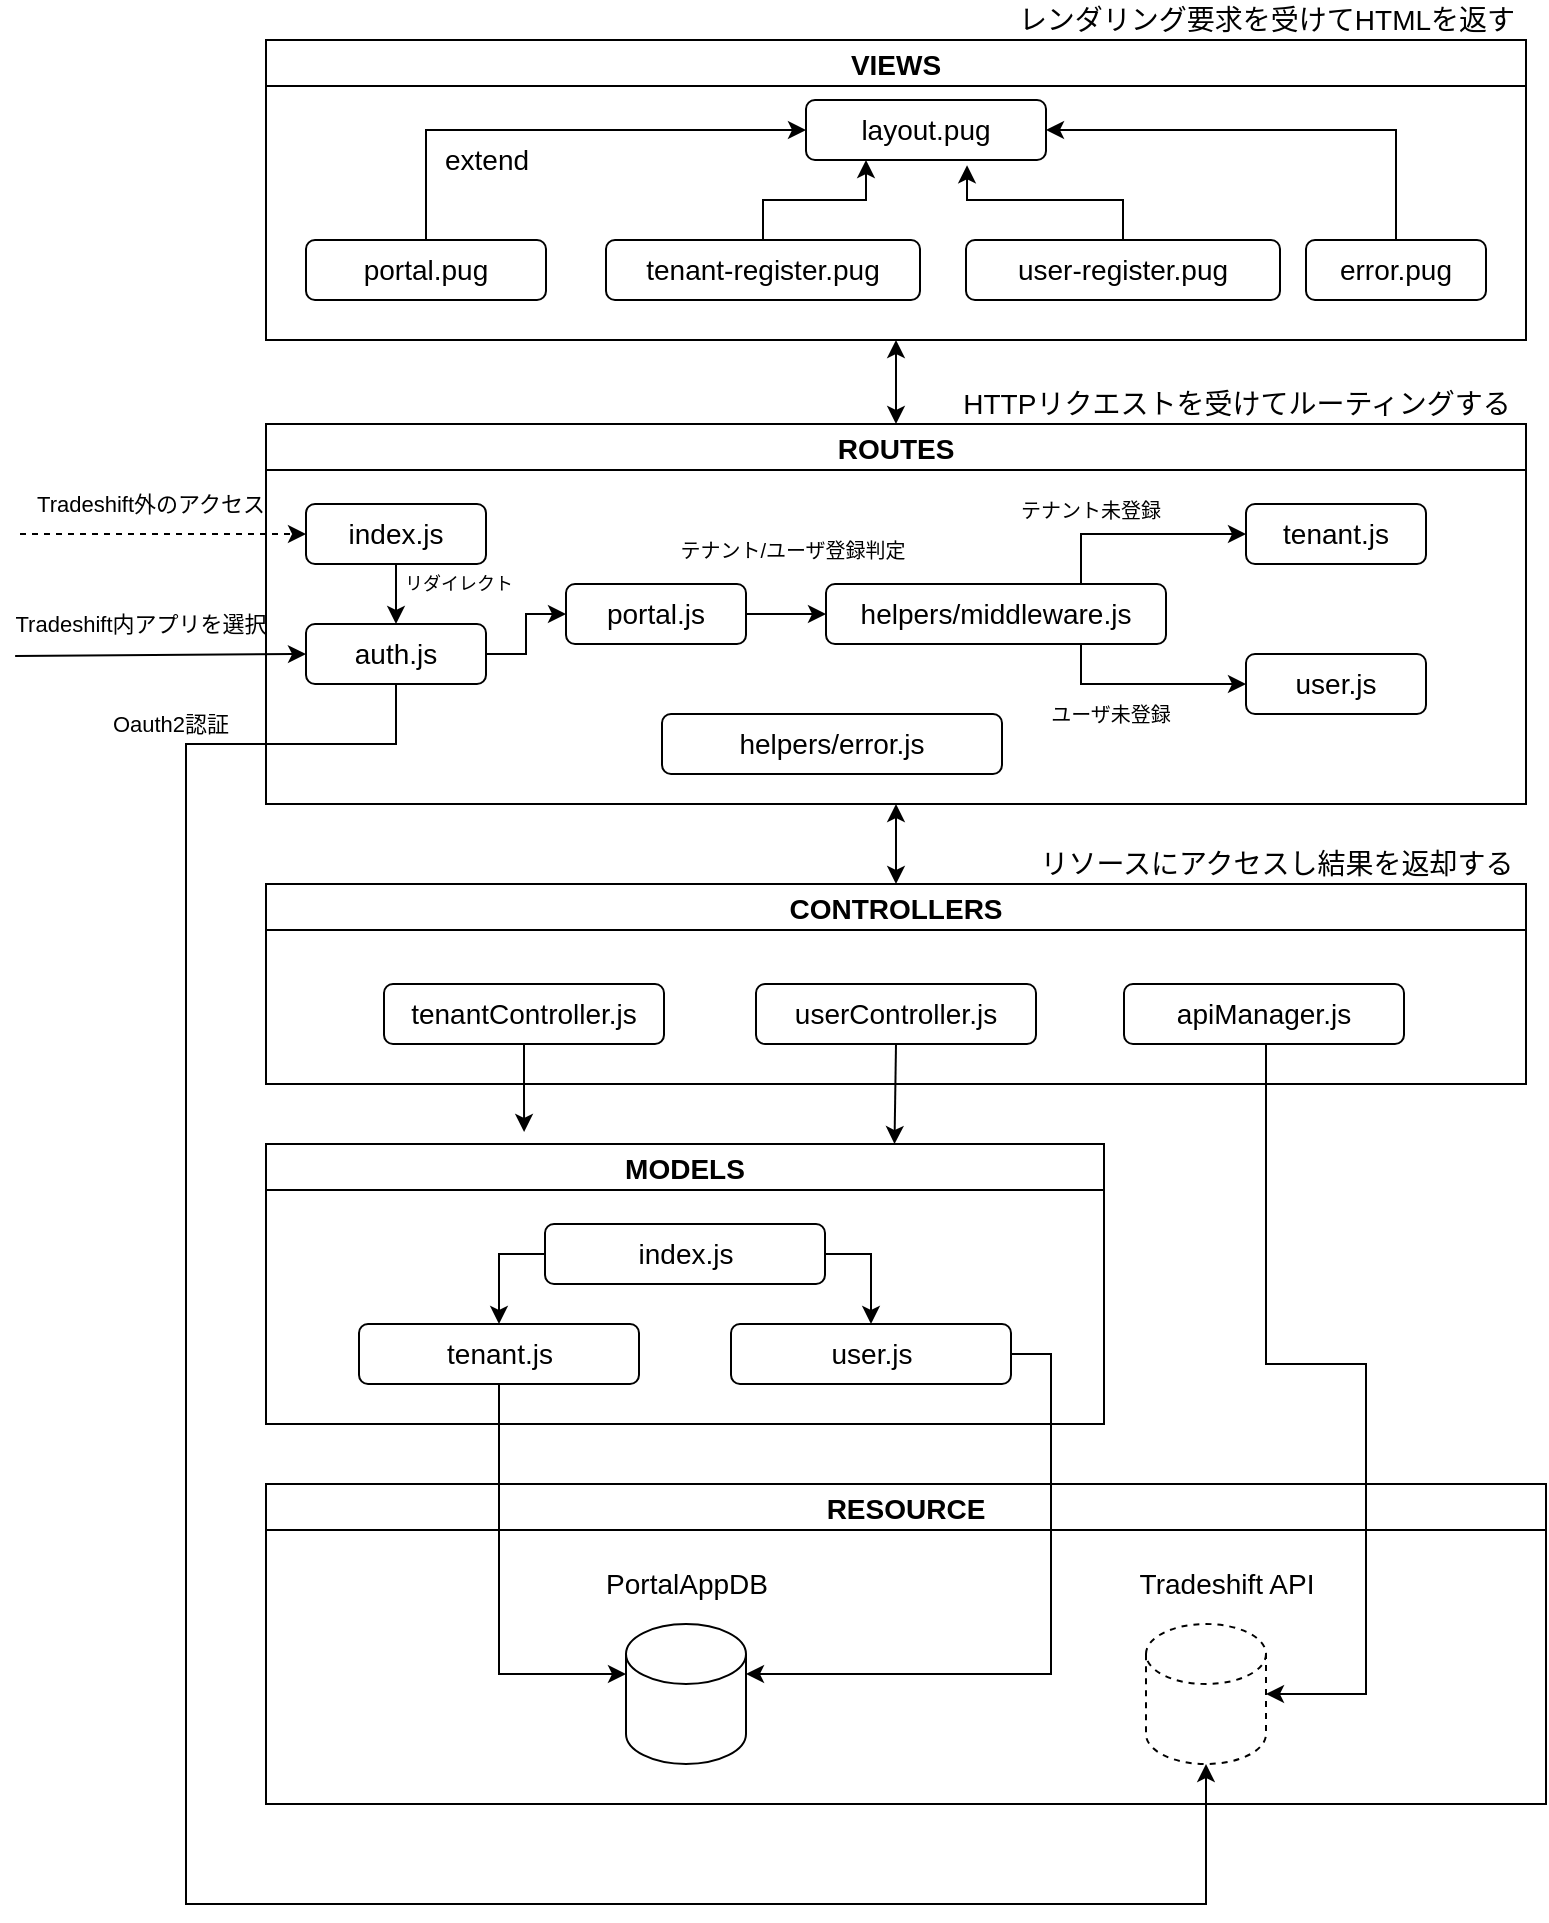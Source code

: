 <mxfile version="13.10.0" type="embed">
    <diagram id="VJpbI6FN2ELeeMjcZMW7" name="Page-1">
        <mxGraphModel dx="788" dy="556" grid="1" gridSize="10" guides="1" tooltips="1" connect="1" arrows="1" fold="1" page="1" pageScale="1" pageWidth="827" pageHeight="1169" math="0" shadow="0">
            <root>
                <mxCell id="0"/>
                <mxCell id="1" parent="0"/>
                <mxCell id="2" value="VIEWS" style="swimlane;fontSize=14;" parent="1" vertex="1">
                    <mxGeometry x="143" y="100" width="630" height="150" as="geometry"/>
                </mxCell>
                <mxCell id="12" style="edgeStyle=orthogonalEdgeStyle;rounded=0;orthogonalLoop=1;jettySize=auto;html=1;exitX=0.5;exitY=0;exitDx=0;exitDy=0;entryX=0;entryY=0.5;entryDx=0;entryDy=0;fontSize=14;" parent="2" source="4" target="8" edge="1">
                    <mxGeometry relative="1" as="geometry"/>
                </mxCell>
                <mxCell id="4" value="portal.pug" style="rounded=1;whiteSpace=wrap;html=1;fontSize=14;" parent="2" vertex="1">
                    <mxGeometry x="20" y="100" width="120" height="30" as="geometry"/>
                </mxCell>
                <mxCell id="13" style="edgeStyle=orthogonalEdgeStyle;rounded=0;orthogonalLoop=1;jettySize=auto;html=1;exitX=0.5;exitY=0;exitDx=0;exitDy=0;entryX=0.25;entryY=1;entryDx=0;entryDy=0;fontSize=14;" parent="2" source="5" target="8" edge="1">
                    <mxGeometry relative="1" as="geometry"/>
                </mxCell>
                <mxCell id="5" value="tenant-register.pug" style="rounded=1;whiteSpace=wrap;html=1;fontSize=14;" parent="2" vertex="1">
                    <mxGeometry x="170" y="100" width="157" height="30" as="geometry"/>
                </mxCell>
                <mxCell id="15" style="edgeStyle=orthogonalEdgeStyle;rounded=0;orthogonalLoop=1;jettySize=auto;html=1;exitX=0.5;exitY=0;exitDx=0;exitDy=0;entryX=0.671;entryY=1.088;entryDx=0;entryDy=0;entryPerimeter=0;fontSize=14;" parent="2" source="6" target="8" edge="1">
                    <mxGeometry relative="1" as="geometry"/>
                </mxCell>
                <mxCell id="6" value="user-register.pug" style="rounded=1;whiteSpace=wrap;html=1;fontSize=14;" parent="2" vertex="1">
                    <mxGeometry x="350" y="100" width="157" height="30" as="geometry"/>
                </mxCell>
                <mxCell id="16" style="edgeStyle=orthogonalEdgeStyle;rounded=0;orthogonalLoop=1;jettySize=auto;html=1;exitX=0.5;exitY=0;exitDx=0;exitDy=0;entryX=1;entryY=0.5;entryDx=0;entryDy=0;fontSize=14;" parent="2" source="7" target="8" edge="1">
                    <mxGeometry relative="1" as="geometry"/>
                </mxCell>
                <mxCell id="7" value="error.pug" style="rounded=1;whiteSpace=wrap;html=1;fontSize=14;" parent="2" vertex="1">
                    <mxGeometry x="520" y="100" width="90" height="30" as="geometry"/>
                </mxCell>
                <mxCell id="8" value="layout.pug" style="rounded=1;whiteSpace=wrap;html=1;fontSize=14;" parent="2" vertex="1">
                    <mxGeometry x="270" y="30" width="120" height="30" as="geometry"/>
                </mxCell>
                <mxCell id="17" value="extend" style="text;html=1;align=center;verticalAlign=middle;resizable=0;points=[];autosize=1;fontSize=14;" parent="2" vertex="1">
                    <mxGeometry x="80" y="50" width="60" height="20" as="geometry"/>
                </mxCell>
                <mxCell id="18" value="ROUTES" style="swimlane;fontSize=14;" parent="1" vertex="1">
                    <mxGeometry x="143" y="292" width="630" height="190" as="geometry"/>
                </mxCell>
                <mxCell id="20" value="auth.js" style="rounded=1;whiteSpace=wrap;html=1;fontSize=14;" parent="18" vertex="1">
                    <mxGeometry x="20" y="100" width="90" height="30" as="geometry"/>
                </mxCell>
                <mxCell id="62" style="edgeStyle=orthogonalEdgeStyle;rounded=0;orthogonalLoop=1;jettySize=auto;html=1;exitX=0.5;exitY=1;exitDx=0;exitDy=0;entryX=0.5;entryY=0;entryDx=0;entryDy=0;fontSize=14;" parent="18" source="22" target="20" edge="1">
                    <mxGeometry relative="1" as="geometry"/>
                </mxCell>
                <mxCell id="22" value="index.js" style="rounded=1;whiteSpace=wrap;html=1;fontSize=14;" parent="18" vertex="1">
                    <mxGeometry x="20" y="40" width="90" height="30" as="geometry"/>
                </mxCell>
                <mxCell id="24" value="helpers/error.js" style="rounded=1;whiteSpace=wrap;html=1;fontSize=14;" parent="18" vertex="1">
                    <mxGeometry x="198" y="145" width="170" height="30" as="geometry"/>
                </mxCell>
                <mxCell id="26" value="tenant.js" style="rounded=1;whiteSpace=wrap;html=1;fontSize=14;" parent="18" vertex="1">
                    <mxGeometry x="490" y="40" width="90" height="30" as="geometry"/>
                </mxCell>
                <mxCell id="29" value="user.js" style="rounded=1;whiteSpace=wrap;html=1;fontSize=14;" parent="18" vertex="1">
                    <mxGeometry x="490" y="115" width="90" height="30" as="geometry"/>
                </mxCell>
                <mxCell id="66" style="edgeStyle=orthogonalEdgeStyle;rounded=0;orthogonalLoop=1;jettySize=auto;html=1;exitX=0.75;exitY=0;exitDx=0;exitDy=0;entryX=0;entryY=0.5;entryDx=0;entryDy=0;fontSize=14;" parent="18" source="31" target="26" edge="1">
                    <mxGeometry relative="1" as="geometry"/>
                </mxCell>
                <mxCell id="67" style="edgeStyle=orthogonalEdgeStyle;rounded=0;orthogonalLoop=1;jettySize=auto;html=1;exitX=0.75;exitY=1;exitDx=0;exitDy=0;entryX=0;entryY=0.5;entryDx=0;entryDy=0;fontSize=14;" parent="18" source="31" target="29" edge="1">
                    <mxGeometry relative="1" as="geometry"/>
                </mxCell>
                <mxCell id="31" value="helpers/middleware.js" style="rounded=1;whiteSpace=wrap;html=1;fontSize=14;" parent="18" vertex="1">
                    <mxGeometry x="280" y="80" width="170" height="30" as="geometry"/>
                </mxCell>
                <mxCell id="87" value="リダイレクト" style="text;html=1;align=center;verticalAlign=middle;resizable=0;points=[];autosize=1;fontSize=9;" parent="18" vertex="1">
                    <mxGeometry x="61" y="70" width="70" height="20" as="geometry"/>
                </mxCell>
                <mxCell id="91" value="テナント/ユーザ登録判定" style="text;html=1;align=center;verticalAlign=middle;resizable=0;points=[];autosize=1;fontSize=10;" parent="18" vertex="1">
                    <mxGeometry x="198" y="53" width="130" height="20" as="geometry"/>
                </mxCell>
                <mxCell id="93" value="テナント未登録" style="text;html=1;align=center;verticalAlign=middle;resizable=0;points=[];autosize=1;fontSize=10;" parent="18" vertex="1">
                    <mxGeometry x="367" y="33" width="90" height="20" as="geometry"/>
                </mxCell>
                <mxCell id="94" value="ユーザ未登録" style="text;html=1;align=center;verticalAlign=middle;resizable=0;points=[];autosize=1;fontSize=10;" parent="18" vertex="1">
                    <mxGeometry x="382" y="135" width="80" height="20" as="geometry"/>
                </mxCell>
                <mxCell id="32" value="レンダリング要求を受けてHTMLを返す" style="text;html=1;align=center;verticalAlign=middle;resizable=0;points=[];autosize=1;fontSize=14;" parent="1" vertex="1">
                    <mxGeometry x="513" y="80" width="260" height="20" as="geometry"/>
                </mxCell>
                <mxCell id="33" value="HTTPリクエストを受けてルーティングする" style="text;html=1;align=center;verticalAlign=middle;resizable=0;points=[];autosize=1;fontSize=14;" parent="1" vertex="1">
                    <mxGeometry x="483" y="272" width="290" height="20" as="geometry"/>
                </mxCell>
                <mxCell id="65" style="edgeStyle=orthogonalEdgeStyle;rounded=0;orthogonalLoop=1;jettySize=auto;html=1;exitX=1;exitY=0.5;exitDx=0;exitDy=0;entryX=0;entryY=0.5;entryDx=0;entryDy=0;fontSize=14;" parent="1" source="34" target="31" edge="1">
                    <mxGeometry relative="1" as="geometry"/>
                </mxCell>
                <mxCell id="34" value="portal.js" style="rounded=1;whiteSpace=wrap;html=1;fontSize=14;" parent="1" vertex="1">
                    <mxGeometry x="293" y="372" width="90" height="30" as="geometry"/>
                </mxCell>
                <mxCell id="35" value="MODELS" style="swimlane;fontSize=14;" parent="1" vertex="1">
                    <mxGeometry x="143" y="652" width="419" height="140" as="geometry"/>
                </mxCell>
                <mxCell id="36" value="user.js" style="rounded=1;whiteSpace=wrap;html=1;fontSize=14;" parent="35" vertex="1">
                    <mxGeometry x="232.5" y="90" width="140" height="30" as="geometry"/>
                </mxCell>
                <mxCell id="37" value="tenant.js" style="rounded=1;whiteSpace=wrap;html=1;fontSize=14;" parent="35" vertex="1">
                    <mxGeometry x="46.5" y="90" width="140" height="30" as="geometry"/>
                </mxCell>
                <mxCell id="71" style="edgeStyle=orthogonalEdgeStyle;rounded=0;orthogonalLoop=1;jettySize=auto;html=1;exitX=0;exitY=0.5;exitDx=0;exitDy=0;entryX=0.5;entryY=0;entryDx=0;entryDy=0;fontSize=14;" parent="35" source="50" target="37" edge="1">
                    <mxGeometry relative="1" as="geometry"/>
                </mxCell>
                <mxCell id="72" style="edgeStyle=orthogonalEdgeStyle;rounded=0;orthogonalLoop=1;jettySize=auto;html=1;exitX=1;exitY=0.5;exitDx=0;exitDy=0;entryX=0.5;entryY=0;entryDx=0;entryDy=0;fontSize=14;" parent="35" source="50" target="36" edge="1">
                    <mxGeometry relative="1" as="geometry"/>
                </mxCell>
                <mxCell id="50" value="index.js" style="rounded=1;whiteSpace=wrap;html=1;fontSize=14;" parent="35" vertex="1">
                    <mxGeometry x="139.5" y="40" width="140" height="30" as="geometry"/>
                </mxCell>
                <mxCell id="42" value="リソースにアクセスし結果を返却する" style="text;html=1;align=center;verticalAlign=middle;resizable=0;points=[];autosize=1;fontSize=14;" parent="1" vertex="1">
                    <mxGeometry x="523" y="502" width="250" height="20" as="geometry"/>
                </mxCell>
                <mxCell id="45" value="CONTROLLERS" style="swimlane;fontSize=14;" parent="1" vertex="1">
                    <mxGeometry x="143" y="522" width="630" height="100" as="geometry"/>
                </mxCell>
                <mxCell id="46" value="userController.js" style="rounded=1;whiteSpace=wrap;html=1;fontSize=14;" parent="45" vertex="1">
                    <mxGeometry x="245" y="50" width="140" height="30" as="geometry"/>
                </mxCell>
                <mxCell id="47" value="tenantController.js" style="rounded=1;whiteSpace=wrap;html=1;fontSize=14;" parent="45" vertex="1">
                    <mxGeometry x="59" y="50" width="140" height="30" as="geometry"/>
                </mxCell>
                <mxCell id="48" value="apiManager.js" style="rounded=1;whiteSpace=wrap;html=1;fontSize=14;" parent="45" vertex="1">
                    <mxGeometry x="429" y="50" width="140" height="30" as="geometry"/>
                </mxCell>
                <mxCell id="53" value="RESOURCE" style="swimlane;fontSize=14;" parent="1" vertex="1">
                    <mxGeometry x="143" y="822" width="640" height="160" as="geometry"/>
                </mxCell>
                <mxCell id="51" value="" style="shape=cylinder3;whiteSpace=wrap;html=1;boundedLbl=1;backgroundOutline=1;size=15;fontSize=14;" parent="53" vertex="1">
                    <mxGeometry x="180" y="70" width="60" height="70" as="geometry"/>
                </mxCell>
                <mxCell id="52" value="PortalAppDB" style="text;html=1;align=center;verticalAlign=middle;resizable=0;points=[];autosize=1;fontSize=14;" parent="53" vertex="1">
                    <mxGeometry x="160" y="40" width="100" height="20" as="geometry"/>
                </mxCell>
                <mxCell id="57" value="" style="shape=cylinder3;whiteSpace=wrap;html=1;boundedLbl=1;backgroundOutline=1;size=15;fontSize=14;dashed=1;" parent="53" vertex="1">
                    <mxGeometry x="440" y="70" width="60" height="70" as="geometry"/>
                </mxCell>
                <mxCell id="60" value="Tradeshift API" style="text;html=1;align=center;verticalAlign=middle;resizable=0;points=[];autosize=1;fontSize=14;" parent="53" vertex="1">
                    <mxGeometry x="430" y="40" width="100" height="20" as="geometry"/>
                </mxCell>
                <mxCell id="61" value="" style="endArrow=classic;html=1;fontSize=14;entryX=0;entryY=0.5;entryDx=0;entryDy=0;exitX=0.054;exitY=1.3;exitDx=0;exitDy=0;exitPerimeter=0;" parent="1" source="84" target="20" edge="1">
                    <mxGeometry width="50" height="50" relative="1" as="geometry">
                        <mxPoint x="30" y="407" as="sourcePoint"/>
                        <mxPoint x="600" y="522" as="targetPoint"/>
                    </mxGeometry>
                </mxCell>
                <mxCell id="63" style="edgeStyle=orthogonalEdgeStyle;rounded=0;orthogonalLoop=1;jettySize=auto;html=1;exitX=1;exitY=0.5;exitDx=0;exitDy=0;entryX=0;entryY=0.5;entryDx=0;entryDy=0;fontSize=14;" parent="1" source="20" target="34" edge="1">
                    <mxGeometry relative="1" as="geometry"/>
                </mxCell>
                <mxCell id="68" value="" style="endArrow=classic;startArrow=classic;html=1;fontSize=14;entryX=0.5;entryY=1;entryDx=0;entryDy=0;exitX=0.5;exitY=0;exitDx=0;exitDy=0;" parent="1" source="18" target="2" edge="1">
                    <mxGeometry width="50" height="50" relative="1" as="geometry">
                        <mxPoint x="563" y="372" as="sourcePoint"/>
                        <mxPoint x="613" y="322" as="targetPoint"/>
                    </mxGeometry>
                </mxCell>
                <mxCell id="69" value="" style="endArrow=classic;startArrow=classic;html=1;fontSize=14;entryX=0.5;entryY=0;entryDx=0;entryDy=0;exitX=0.5;exitY=1;exitDx=0;exitDy=0;" parent="1" source="18" target="45" edge="1">
                    <mxGeometry width="50" height="50" relative="1" as="geometry">
                        <mxPoint x="563" y="372" as="sourcePoint"/>
                        <mxPoint x="613" y="322" as="targetPoint"/>
                    </mxGeometry>
                </mxCell>
                <mxCell id="75" style="edgeStyle=orthogonalEdgeStyle;rounded=0;orthogonalLoop=1;jettySize=auto;html=1;exitX=0.5;exitY=1;exitDx=0;exitDy=0;entryX=0.308;entryY=-0.043;entryDx=0;entryDy=0;entryPerimeter=0;fontSize=14;" parent="1" source="47" target="35" edge="1">
                    <mxGeometry relative="1" as="geometry"/>
                </mxCell>
                <mxCell id="77" value="" style="endArrow=classic;html=1;fontSize=14;entryX=0.75;entryY=0;entryDx=0;entryDy=0;exitX=0.5;exitY=1;exitDx=0;exitDy=0;" parent="1" source="46" target="35" edge="1">
                    <mxGeometry width="50" height="50" relative="1" as="geometry">
                        <mxPoint x="563" y="672" as="sourcePoint"/>
                        <mxPoint x="613" y="622" as="targetPoint"/>
                    </mxGeometry>
                </mxCell>
                <mxCell id="78" style="edgeStyle=orthogonalEdgeStyle;rounded=0;orthogonalLoop=1;jettySize=auto;html=1;fontSize=14;entryX=0;entryY=0;entryDx=0;entryDy=25;entryPerimeter=0;exitX=0.5;exitY=1;exitDx=0;exitDy=0;" parent="1" source="37" target="51" edge="1">
                    <mxGeometry relative="1" as="geometry">
                        <mxPoint x="413" y="852" as="targetPoint"/>
                        <mxPoint x="313" y="772" as="sourcePoint"/>
                        <Array as="points">
                            <mxPoint x="260" y="917"/>
                        </Array>
                    </mxGeometry>
                </mxCell>
                <mxCell id="80" style="edgeStyle=orthogonalEdgeStyle;rounded=0;orthogonalLoop=1;jettySize=auto;html=1;exitX=1;exitY=0.5;exitDx=0;exitDy=0;entryX=1;entryY=0;entryDx=0;entryDy=25;entryPerimeter=0;fontSize=14;" parent="1" source="36" target="51" edge="1">
                    <mxGeometry relative="1" as="geometry"/>
                </mxCell>
                <mxCell id="81" style="edgeStyle=orthogonalEdgeStyle;rounded=0;orthogonalLoop=1;jettySize=auto;html=1;exitX=0.5;exitY=1;exitDx=0;exitDy=0;fontSize=14;entryX=1;entryY=0.5;entryDx=0;entryDy=0;entryPerimeter=0;" parent="1" source="48" target="57" edge="1">
                    <mxGeometry relative="1" as="geometry">
                        <mxPoint x="642" y="892" as="targetPoint"/>
                        <Array as="points">
                            <mxPoint x="643" y="602"/>
                            <mxPoint x="643" y="762"/>
                            <mxPoint x="693" y="762"/>
                            <mxPoint x="693" y="927"/>
                        </Array>
                    </mxGeometry>
                </mxCell>
                <mxCell id="83" style="edgeStyle=orthogonalEdgeStyle;rounded=0;orthogonalLoop=1;jettySize=auto;html=1;exitX=0.5;exitY=1;exitDx=0;exitDy=0;entryX=0.5;entryY=1;entryDx=0;entryDy=0;entryPerimeter=0;fontSize=14;" parent="1" source="20" target="57" edge="1">
                    <mxGeometry relative="1" as="geometry">
                        <Array as="points">
                            <mxPoint x="208" y="452"/>
                            <mxPoint x="103" y="452"/>
                            <mxPoint x="103" y="1032"/>
                            <mxPoint x="613" y="1032"/>
                        </Array>
                    </mxGeometry>
                </mxCell>
                <mxCell id="84" value="Tradeshift内アプリを選択" style="text;html=1;align=center;verticalAlign=middle;resizable=0;points=[];autosize=1;fontSize=11;" parent="1" vertex="1">
                    <mxGeometry x="10" y="382" width="140" height="20" as="geometry"/>
                </mxCell>
                <mxCell id="85" value="" style="endArrow=classic;html=1;fontSize=11;entryX=0;entryY=0.5;entryDx=0;entryDy=0;dashed=1;" parent="1" target="22" edge="1">
                    <mxGeometry width="50" height="50" relative="1" as="geometry">
                        <mxPoint x="20" y="347" as="sourcePoint"/>
                        <mxPoint x="560" y="422" as="targetPoint"/>
                    </mxGeometry>
                </mxCell>
                <mxCell id="86" value="Tradeshift外のアクセス" style="text;html=1;align=center;verticalAlign=middle;resizable=0;points=[];autosize=1;fontSize=11;" parent="1" vertex="1">
                    <mxGeometry x="20" y="322" width="130" height="20" as="geometry"/>
                </mxCell>
                <mxCell id="88" value="Oauth2認証" style="text;html=1;align=center;verticalAlign=middle;resizable=0;points=[];autosize=1;fontSize=11;" parent="1" vertex="1">
                    <mxGeometry x="60" y="432" width="70" height="20" as="geometry"/>
                </mxCell>
            </root>
        </mxGraphModel>
    </diagram>
</mxfile>